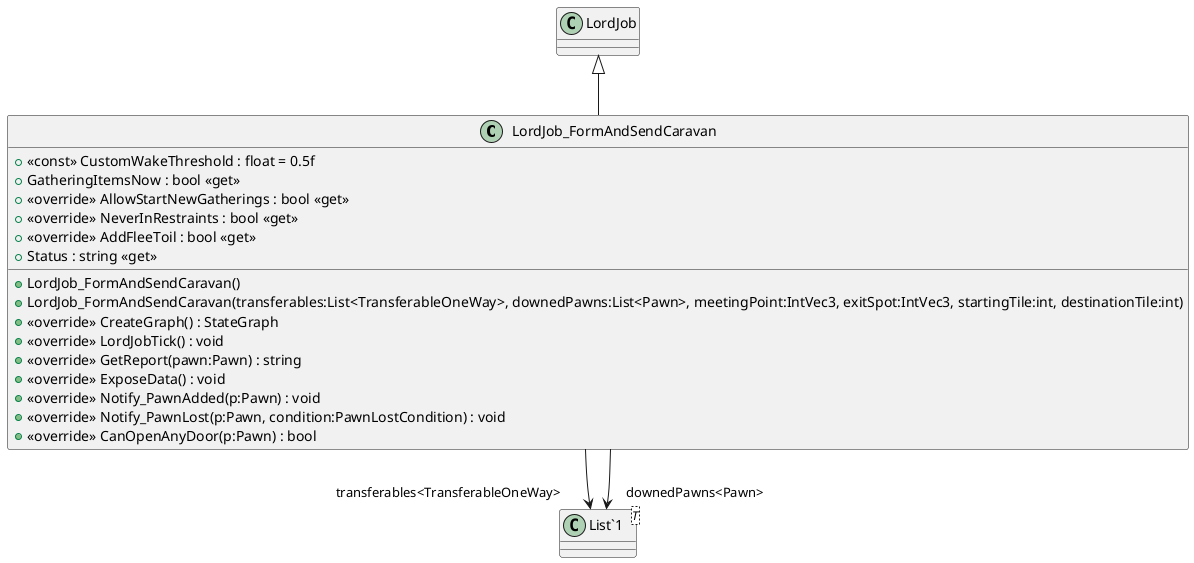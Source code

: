 @startuml
class LordJob_FormAndSendCaravan {
    + <<const>> CustomWakeThreshold : float = 0.5f
    + GatheringItemsNow : bool <<get>>
    + <<override>> AllowStartNewGatherings : bool <<get>>
    + <<override>> NeverInRestraints : bool <<get>>
    + <<override>> AddFleeToil : bool <<get>>
    + Status : string <<get>>
    + LordJob_FormAndSendCaravan()
    + LordJob_FormAndSendCaravan(transferables:List<TransferableOneWay>, downedPawns:List<Pawn>, meetingPoint:IntVec3, exitSpot:IntVec3, startingTile:int, destinationTile:int)
    + <<override>> CreateGraph() : StateGraph
    + <<override>> LordJobTick() : void
    + <<override>> GetReport(pawn:Pawn) : string
    + <<override>> ExposeData() : void
    + <<override>> Notify_PawnAdded(p:Pawn) : void
    + <<override>> Notify_PawnLost(p:Pawn, condition:PawnLostCondition) : void
    + <<override>> CanOpenAnyDoor(p:Pawn) : bool
}
class "List`1"<T> {
}
LordJob <|-- LordJob_FormAndSendCaravan
LordJob_FormAndSendCaravan --> "transferables<TransferableOneWay>" "List`1"
LordJob_FormAndSendCaravan --> "downedPawns<Pawn>" "List`1"
@enduml
